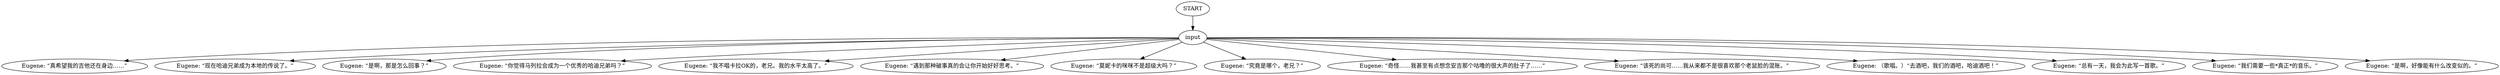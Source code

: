 # WHIRLING F1 / EUGENE barks
# Eugene barks:
# ==================================================
digraph G {
	  0 [label="START"];
	  1 [label="input"];
	  2 [label="Eugene: “真希望我的吉他还在身边……”"];
	  3 [label="Eugene: “现在哈迪兄弟成为本地的传说了。”"];
	  5 [label="Eugene: “是啊，那是怎么回事？”"];
	  6 [label="Eugene: “你觉得马列拉会成为一个优秀的哈迪兄弟吗？”"];
	  7 [label="Eugene: “我不唱卡拉OK的，老兄。我的水平太高了。”"];
	  8 [label="Eugene: “遇到那种破事真的会让你开始好好思考。”"];
	  9 [label="Eugene: “莫妮卡的咪咪不是超级大吗？”"];
	  10 [label="Eugene: “究竟是哪个，老兄？”"];
	  11 [label="Eugene: “奇怪……我甚至有点想念安吉那个咕噜的很大声的肚子了……”"];
	  12 [label="Eugene: “该死的尚可……我从来都不是很喜欢那个老鼠脸的混账。”"];
	  13 [label="Eugene: （歌唱。）“去酒吧，我们的酒吧，哈迪酒吧！”"];
	  14 [label="Eugene: “总有一天，我会为此写一首歌。”"];
	  15 [label="Eugene: “我们需要一些*真正*的音乐。”"];
	  16 [label="Eugene: “是啊，好像能有什么改变似的。”"];
	  0 -> 1
	  1 -> 2
	  1 -> 3
	  1 -> 5
	  1 -> 6
	  1 -> 7
	  1 -> 8
	  1 -> 9
	  1 -> 10
	  1 -> 11
	  1 -> 12
	  1 -> 13
	  1 -> 14
	  1 -> 15
	  1 -> 16
}

